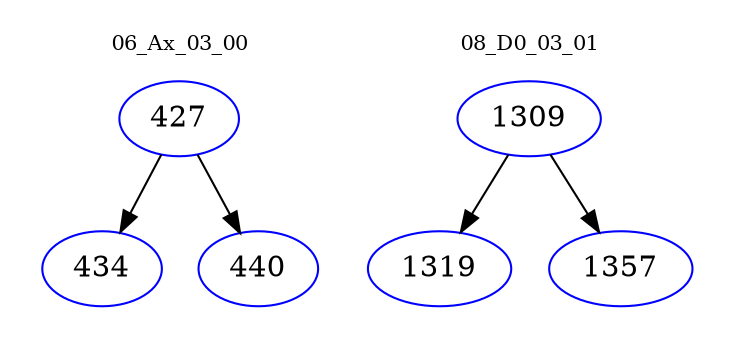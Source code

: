 digraph{
subgraph cluster_0 {
color = white
label = "06_Ax_03_00";
fontsize=10;
T0_427 [label="427", color="blue"]
T0_427 -> T0_434 [color="black"]
T0_434 [label="434", color="blue"]
T0_427 -> T0_440 [color="black"]
T0_440 [label="440", color="blue"]
}
subgraph cluster_1 {
color = white
label = "08_D0_03_01";
fontsize=10;
T1_1309 [label="1309", color="blue"]
T1_1309 -> T1_1319 [color="black"]
T1_1319 [label="1319", color="blue"]
T1_1309 -> T1_1357 [color="black"]
T1_1357 [label="1357", color="blue"]
}
}
